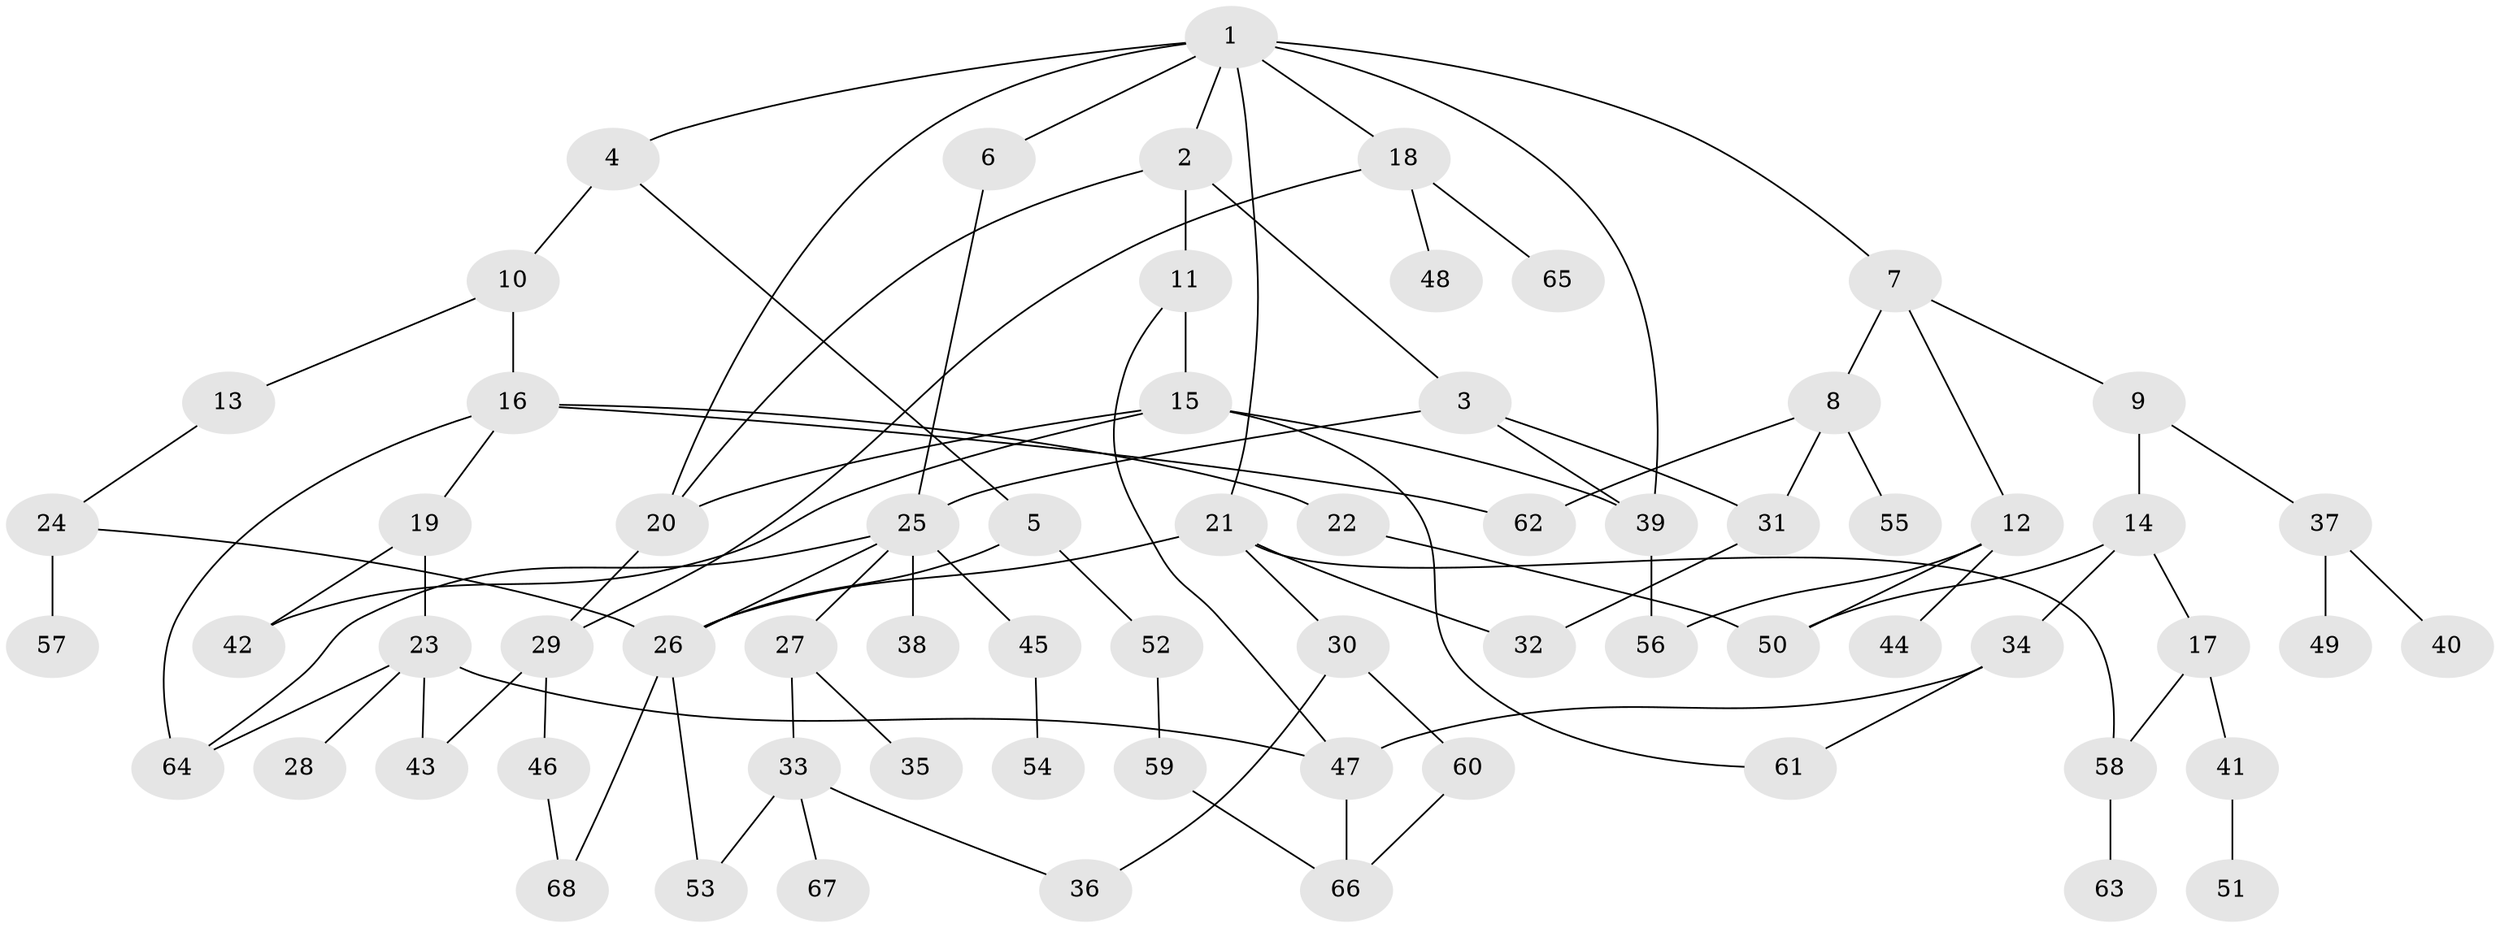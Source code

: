 // coarse degree distribution, {7: 0.045454545454545456, 4: 0.11363636363636363, 6: 0.11363636363636363, 3: 0.1590909090909091, 5: 0.09090909090909091, 2: 0.22727272727272727, 1: 0.25}
// Generated by graph-tools (version 1.1) at 2025/23/03/03/25 07:23:31]
// undirected, 68 vertices, 95 edges
graph export_dot {
graph [start="1"]
  node [color=gray90,style=filled];
  1;
  2;
  3;
  4;
  5;
  6;
  7;
  8;
  9;
  10;
  11;
  12;
  13;
  14;
  15;
  16;
  17;
  18;
  19;
  20;
  21;
  22;
  23;
  24;
  25;
  26;
  27;
  28;
  29;
  30;
  31;
  32;
  33;
  34;
  35;
  36;
  37;
  38;
  39;
  40;
  41;
  42;
  43;
  44;
  45;
  46;
  47;
  48;
  49;
  50;
  51;
  52;
  53;
  54;
  55;
  56;
  57;
  58;
  59;
  60;
  61;
  62;
  63;
  64;
  65;
  66;
  67;
  68;
  1 -- 2;
  1 -- 4;
  1 -- 6;
  1 -- 7;
  1 -- 18;
  1 -- 20;
  1 -- 21;
  1 -- 39;
  2 -- 3;
  2 -- 11;
  2 -- 20;
  3 -- 25;
  3 -- 39;
  3 -- 31;
  4 -- 5;
  4 -- 10;
  5 -- 52;
  5 -- 26;
  6 -- 25;
  7 -- 8;
  7 -- 9;
  7 -- 12;
  8 -- 31;
  8 -- 55;
  8 -- 62;
  9 -- 14;
  9 -- 37;
  10 -- 13;
  10 -- 16;
  11 -- 15;
  11 -- 47;
  12 -- 44;
  12 -- 56;
  12 -- 50;
  13 -- 24;
  14 -- 17;
  14 -- 34;
  14 -- 50;
  15 -- 42;
  15 -- 61;
  15 -- 20;
  15 -- 39;
  16 -- 19;
  16 -- 22;
  16 -- 62;
  16 -- 64;
  17 -- 41;
  17 -- 58;
  18 -- 48;
  18 -- 65;
  18 -- 29;
  19 -- 23;
  19 -- 42;
  20 -- 29;
  21 -- 26;
  21 -- 30;
  21 -- 32;
  21 -- 58;
  22 -- 50;
  23 -- 28;
  23 -- 47;
  23 -- 43;
  23 -- 64;
  24 -- 57;
  24 -- 26;
  25 -- 27;
  25 -- 38;
  25 -- 45;
  25 -- 64;
  25 -- 26;
  26 -- 53;
  26 -- 68;
  27 -- 33;
  27 -- 35;
  29 -- 43;
  29 -- 46;
  30 -- 60;
  30 -- 36;
  31 -- 32;
  33 -- 36;
  33 -- 53;
  33 -- 67;
  34 -- 61;
  34 -- 47;
  37 -- 40;
  37 -- 49;
  39 -- 56;
  41 -- 51;
  45 -- 54;
  46 -- 68;
  47 -- 66;
  52 -- 59;
  58 -- 63;
  59 -- 66;
  60 -- 66;
}
